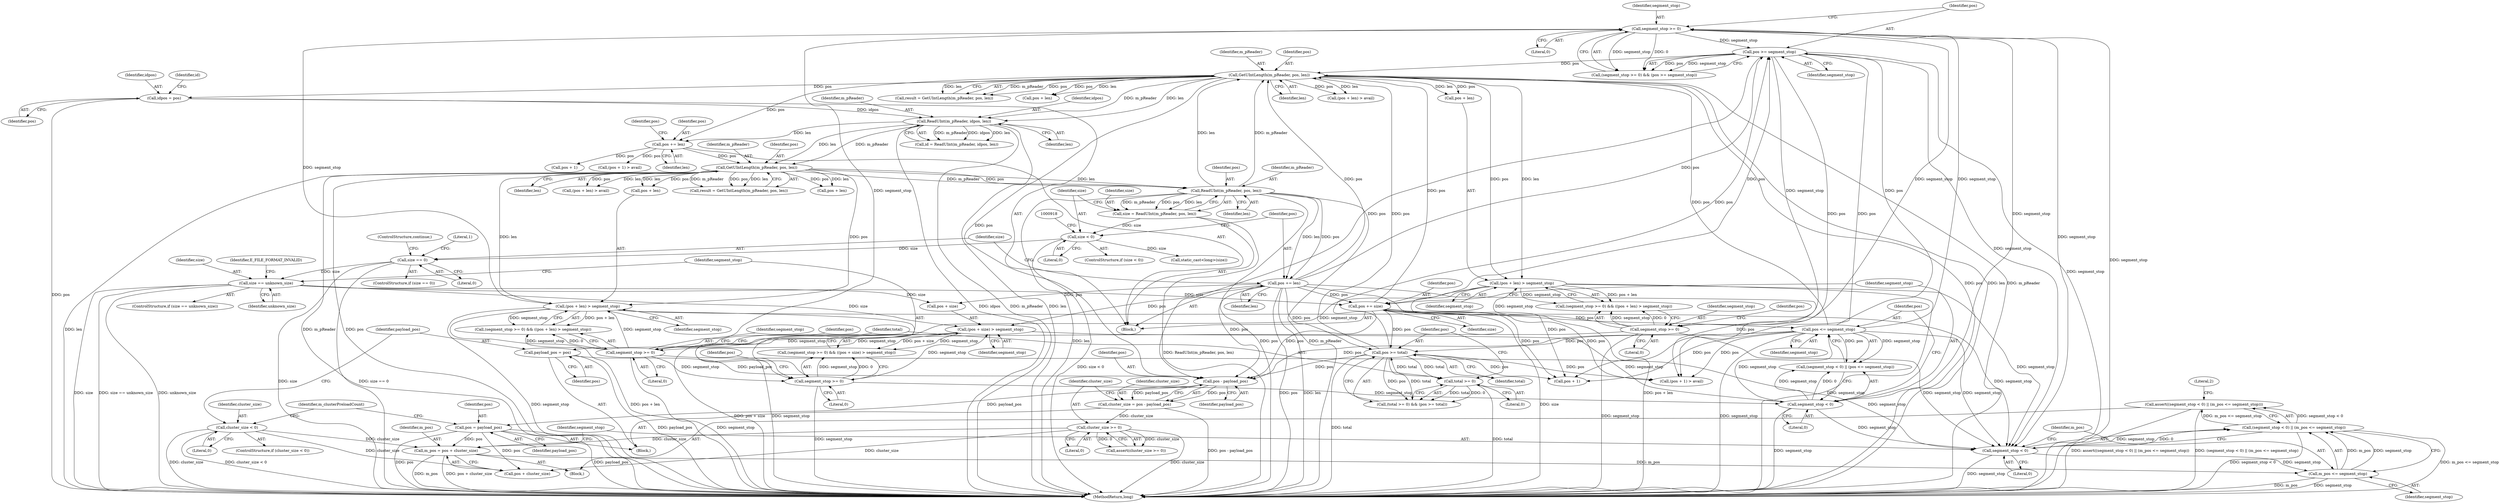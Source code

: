 digraph "0_Android_04839626ed859623901ebd3a5fd483982186b59d_26@API" {
"1001012" [label="(Call,assert((segment_stop < 0) || (m_pos <= segment_stop)))"];
"1001013" [label="(Call,(segment_stop < 0) || (m_pos <= segment_stop))"];
"1001014" [label="(Call,segment_stop < 0)"];
"1000749" [label="(Call,segment_stop >= 0)"];
"1000956" [label="(Call,pos <= segment_stop)"];
"1000948" [label="(Call,pos += size)"];
"1000931" [label="(Call,size == unknown_size)"];
"1000924" [label="(Call,size == 0)"];
"1000913" [label="(Call,size < 0)"];
"1000906" [label="(Call,size = ReadUInt(m_pReader, pos, len))"];
"1000908" [label="(Call,ReadUInt(m_pReader, pos, len))"];
"1000867" [label="(Call,GetUIntLength(m_pReader, pos, len))"];
"1000816" [label="(Call,ReadUInt(m_pReader, idpos, len))"];
"1000771" [label="(Call,GetUIntLength(m_pReader, pos, len))"];
"1000743" [label="(Call,pos >= total)"];
"1000920" [label="(Call,pos += len)"];
"1000740" [label="(Call,total >= 0)"];
"1000752" [label="(Call,pos >= segment_stop)"];
"1000810" [label="(Call,idpos = pos)"];
"1000850" [label="(Call,pos += len)"];
"1000953" [label="(Call,segment_stop < 0)"];
"1000938" [label="(Call,segment_stop >= 0)"];
"1000890" [label="(Call,(pos + len) > segment_stop)"];
"1000887" [label="(Call,segment_stop >= 0)"];
"1000791" [label="(Call,segment_stop >= 0)"];
"1000794" [label="(Call,(pos + len) > segment_stop)"];
"1000941" [label="(Call,(pos + size) > segment_stop)"];
"1001017" [label="(Call,m_pos <= segment_stop)"];
"1001007" [label="(Call,m_pos = pos + cluster_size)"];
"1000968" [label="(Call,pos = payload_pos)"];
"1000961" [label="(Call,pos - payload_pos)"];
"1000733" [label="(Call,payload_pos = pos)"];
"1000728" [label="(Call,cluster_size < 0)"];
"1000965" [label="(Call,cluster_size >= 0)"];
"1000959" [label="(Call,cluster_size = pos - payload_pos)"];
"1000939" [label="(Identifier,segment_stop)"];
"1000914" [label="(Identifier,size)"];
"1000811" [label="(Identifier,idpos)"];
"1000810" [label="(Call,idpos = pos)"];
"1000889" [label="(Literal,0)"];
"1000791" [label="(Call,segment_stop >= 0)"];
"1000932" [label="(Identifier,size)"];
"1000909" [label="(Identifier,m_pReader)"];
"1000818" [label="(Identifier,idpos)"];
"1000865" [label="(Call,result = GetUIntLength(m_pReader, pos, len))"];
"1001014" [label="(Call,segment_stop < 0)"];
"1000812" [label="(Identifier,pos)"];
"1000754" [label="(Identifier,segment_stop)"];
"1000959" [label="(Call,cluster_size = pos - payload_pos)"];
"1000967" [label="(Literal,0)"];
"1000886" [label="(Call,(segment_stop >= 0) && ((pos + len) > segment_stop))"];
"1000850" [label="(Call,pos += len)"];
"1000906" [label="(Call,size = ReadUInt(m_pReader, pos, len))"];
"1001017" [label="(Call,m_pos <= segment_stop)"];
"1000956" [label="(Call,pos <= segment_stop)"];
"1000794" [label="(Call,(pos + len) > segment_stop)"];
"1000962" [label="(Identifier,pos)"];
"1001016" [label="(Literal,0)"];
"1000751" [label="(Literal,0)"];
"1000927" [label="(ControlStructure,continue;)"];
"1001018" [label="(Identifier,m_pos)"];
"1000748" [label="(Call,(segment_stop >= 0) && (pos >= segment_stop))"];
"1000920" [label="(Call,pos += len)"];
"1000943" [label="(Identifier,pos)"];
"1000790" [label="(Call,(segment_stop >= 0) && ((pos + len) > segment_stop))"];
"1000867" [label="(Call,GetUIntLength(m_pReader, pos, len))"];
"1000938" [label="(Call,segment_stop >= 0)"];
"1000963" [label="(Identifier,payload_pos)"];
"1000868" [label="(Identifier,m_pReader)"];
"1000929" [label="(Literal,1)"];
"1000922" [label="(Identifier,len)"];
"1000952" [label="(Call,(segment_stop < 0) || (pos <= segment_stop))"];
"1001009" [label="(Call,pos + cluster_size)"];
"1000955" [label="(Literal,0)"];
"1000750" [label="(Identifier,segment_stop)"];
"1000948" [label="(Call,pos += size)"];
"1001007" [label="(Call,m_pos = pos + cluster_size)"];
"1000744" [label="(Identifier,pos)"];
"1000772" [label="(Identifier,m_pReader)"];
"1000729" [label="(Identifier,cluster_size)"];
"1001015" [label="(Identifier,segment_stop)"];
"1000891" [label="(Call,pos + len)"];
"1000945" [label="(Identifier,segment_stop)"];
"1000960" [label="(Identifier,cluster_size)"];
"1000774" [label="(Identifier,len)"];
"1001012" [label="(Call,assert((segment_stop < 0) || (m_pos <= segment_stop)))"];
"1000913" [label="(Call,size < 0)"];
"1000745" [label="(Identifier,total)"];
"1000899" [label="(Call,pos + len)"];
"1001008" [label="(Identifier,m_pos)"];
"1000798" [label="(Identifier,segment_stop)"];
"1000910" [label="(Identifier,pos)"];
"1000730" [label="(Literal,0)"];
"1000961" [label="(Call,pos - payload_pos)"];
"1000739" [label="(Call,(total >= 0) && (pos >= total))"];
"1000757" [label="(Call,(pos + 1) > avail)"];
"1000792" [label="(Identifier,segment_stop)"];
"1000171" [label="(Block,)"];
"1000727" [label="(ControlStructure,if (cluster_size < 0))"];
"1000802" [label="(Call,(pos + len) > avail)"];
"1000771" [label="(Call,GetUIntLength(m_pReader, pos, len))"];
"1000740" [label="(Call,total >= 0)"];
"1000735" [label="(Identifier,pos)"];
"1001022" [label="(MethodReturn,long)"];
"1000921" [label="(Identifier,pos)"];
"1000935" [label="(Identifier,E_FILE_FORMAT_INVALID)"];
"1000925" [label="(Identifier,size)"];
"1000856" [label="(Identifier,pos)"];
"1000957" [label="(Identifier,pos)"];
"1000737" [label="(Block,)"];
"1000870" [label="(Identifier,len)"];
"1000954" [label="(Identifier,segment_stop)"];
"1000793" [label="(Literal,0)"];
"1000966" [label="(Identifier,cluster_size)"];
"1000888" [label="(Identifier,segment_stop)"];
"1000973" [label="(Identifier,m_clusterPreloadCount)"];
"1000741" [label="(Identifier,total)"];
"1000898" [label="(Call,(pos + len) > avail)"];
"1000819" [label="(Identifier,len)"];
"1000937" [label="(Call,(segment_stop >= 0) && ((pos + size) > segment_stop))"];
"1000731" [label="(Block,)"];
"1000907" [label="(Identifier,size)"];
"1000758" [label="(Call,pos + 1)"];
"1000933" [label="(Identifier,unknown_size)"];
"1000968" [label="(Call,pos = payload_pos)"];
"1000964" [label="(Call,assert(cluster_size >= 0))"];
"1000931" [label="(Call,size == unknown_size)"];
"1000949" [label="(Identifier,pos)"];
"1000892" [label="(Identifier,pos)"];
"1000796" [label="(Identifier,pos)"];
"1000815" [label="(Identifier,id)"];
"1000852" [label="(Identifier,len)"];
"1000816" [label="(Call,ReadUInt(m_pReader, idpos, len))"];
"1000795" [label="(Call,pos + len)"];
"1000950" [label="(Identifier,size)"];
"1000965" [label="(Call,cluster_size >= 0)"];
"1000851" [label="(Identifier,pos)"];
"1000894" [label="(Identifier,segment_stop)"];
"1000912" [label="(ControlStructure,if (size < 0))"];
"1000869" [label="(Identifier,pos)"];
"1000855" [label="(Call,pos + 1)"];
"1000930" [label="(ControlStructure,if (size == unknown_size))"];
"1000923" [label="(ControlStructure,if (size == 0))"];
"1000752" [label="(Call,pos >= segment_stop)"];
"1000769" [label="(Call,result = GetUIntLength(m_pReader, pos, len))"];
"1000817" [label="(Identifier,m_pReader)"];
"1000749" [label="(Call,segment_stop >= 0)"];
"1000969" [label="(Identifier,pos)"];
"1000958" [label="(Identifier,segment_stop)"];
"1000803" [label="(Call,pos + len)"];
"1000733" [label="(Call,payload_pos = pos)"];
"1001021" [label="(Literal,2)"];
"1000953" [label="(Call,segment_stop < 0)"];
"1000911" [label="(Identifier,len)"];
"1000940" [label="(Literal,0)"];
"1000728" [label="(Call,cluster_size < 0)"];
"1000734" [label="(Identifier,payload_pos)"];
"1000942" [label="(Call,pos + size)"];
"1000814" [label="(Call,id = ReadUInt(m_pReader, idpos, len))"];
"1000917" [label="(Call,static_cast<long>(size))"];
"1000743" [label="(Call,pos >= total)"];
"1000753" [label="(Identifier,pos)"];
"1001019" [label="(Identifier,segment_stop)"];
"1000908" [label="(Call,ReadUInt(m_pReader, pos, len))"];
"1000970" [label="(Identifier,payload_pos)"];
"1000924" [label="(Call,size == 0)"];
"1000941" [label="(Call,(pos + size) > segment_stop)"];
"1001013" [label="(Call,(segment_stop < 0) || (m_pos <= segment_stop))"];
"1000915" [label="(Literal,0)"];
"1000773" [label="(Identifier,pos)"];
"1000890" [label="(Call,(pos + len) > segment_stop)"];
"1000926" [label="(Literal,0)"];
"1000742" [label="(Literal,0)"];
"1000887" [label="(Call,segment_stop >= 0)"];
"1000854" [label="(Call,(pos + 1) > avail)"];
"1001012" -> "1000171"  [label="AST: "];
"1001012" -> "1001013"  [label="CFG: "];
"1001013" -> "1001012"  [label="AST: "];
"1001021" -> "1001012"  [label="CFG: "];
"1001012" -> "1001022"  [label="DDG: assert((segment_stop < 0) || (m_pos <= segment_stop))"];
"1001012" -> "1001022"  [label="DDG: (segment_stop < 0) || (m_pos <= segment_stop)"];
"1001013" -> "1001012"  [label="DDG: segment_stop < 0"];
"1001013" -> "1001012"  [label="DDG: m_pos <= segment_stop"];
"1001013" -> "1001014"  [label="CFG: "];
"1001013" -> "1001017"  [label="CFG: "];
"1001014" -> "1001013"  [label="AST: "];
"1001017" -> "1001013"  [label="AST: "];
"1001013" -> "1001022"  [label="DDG: segment_stop < 0"];
"1001013" -> "1001022"  [label="DDG: m_pos <= segment_stop"];
"1001014" -> "1001013"  [label="DDG: segment_stop"];
"1001014" -> "1001013"  [label="DDG: 0"];
"1001017" -> "1001013"  [label="DDG: m_pos"];
"1001017" -> "1001013"  [label="DDG: segment_stop"];
"1001014" -> "1001016"  [label="CFG: "];
"1001015" -> "1001014"  [label="AST: "];
"1001016" -> "1001014"  [label="AST: "];
"1001018" -> "1001014"  [label="CFG: "];
"1001014" -> "1001022"  [label="DDG: segment_stop"];
"1000749" -> "1001014"  [label="DDG: segment_stop"];
"1000956" -> "1001014"  [label="DDG: segment_stop"];
"1000890" -> "1001014"  [label="DDG: segment_stop"];
"1000953" -> "1001014"  [label="DDG: segment_stop"];
"1000791" -> "1001014"  [label="DDG: segment_stop"];
"1000752" -> "1001014"  [label="DDG: segment_stop"];
"1000794" -> "1001014"  [label="DDG: segment_stop"];
"1000887" -> "1001014"  [label="DDG: segment_stop"];
"1001014" -> "1001017"  [label="DDG: segment_stop"];
"1000749" -> "1000748"  [label="AST: "];
"1000749" -> "1000751"  [label="CFG: "];
"1000750" -> "1000749"  [label="AST: "];
"1000751" -> "1000749"  [label="AST: "];
"1000753" -> "1000749"  [label="CFG: "];
"1000748" -> "1000749"  [label="CFG: "];
"1000749" -> "1001022"  [label="DDG: segment_stop"];
"1000749" -> "1000748"  [label="DDG: segment_stop"];
"1000749" -> "1000748"  [label="DDG: 0"];
"1000956" -> "1000749"  [label="DDG: segment_stop"];
"1000890" -> "1000749"  [label="DDG: segment_stop"];
"1000887" -> "1000749"  [label="DDG: segment_stop"];
"1000953" -> "1000749"  [label="DDG: segment_stop"];
"1000749" -> "1000752"  [label="DDG: segment_stop"];
"1000749" -> "1000791"  [label="DDG: segment_stop"];
"1000956" -> "1000952"  [label="AST: "];
"1000956" -> "1000958"  [label="CFG: "];
"1000957" -> "1000956"  [label="AST: "];
"1000958" -> "1000956"  [label="AST: "];
"1000952" -> "1000956"  [label="CFG: "];
"1000956" -> "1001022"  [label="DDG: segment_stop"];
"1000956" -> "1000743"  [label="DDG: pos"];
"1000956" -> "1000752"  [label="DDG: pos"];
"1000956" -> "1000757"  [label="DDG: pos"];
"1000956" -> "1000758"  [label="DDG: pos"];
"1000956" -> "1000771"  [label="DDG: pos"];
"1000956" -> "1000952"  [label="DDG: pos"];
"1000956" -> "1000952"  [label="DDG: segment_stop"];
"1000948" -> "1000956"  [label="DDG: pos"];
"1000953" -> "1000956"  [label="DDG: segment_stop"];
"1000956" -> "1000961"  [label="DDG: pos"];
"1000948" -> "1000737"  [label="AST: "];
"1000948" -> "1000950"  [label="CFG: "];
"1000949" -> "1000948"  [label="AST: "];
"1000950" -> "1000948"  [label="AST: "];
"1000954" -> "1000948"  [label="CFG: "];
"1000948" -> "1001022"  [label="DDG: size"];
"1000948" -> "1000743"  [label="DDG: pos"];
"1000948" -> "1000752"  [label="DDG: pos"];
"1000948" -> "1000757"  [label="DDG: pos"];
"1000948" -> "1000758"  [label="DDG: pos"];
"1000948" -> "1000771"  [label="DDG: pos"];
"1000931" -> "1000948"  [label="DDG: size"];
"1000920" -> "1000948"  [label="DDG: pos"];
"1000948" -> "1000961"  [label="DDG: pos"];
"1000931" -> "1000930"  [label="AST: "];
"1000931" -> "1000933"  [label="CFG: "];
"1000932" -> "1000931"  [label="AST: "];
"1000933" -> "1000931"  [label="AST: "];
"1000935" -> "1000931"  [label="CFG: "];
"1000939" -> "1000931"  [label="CFG: "];
"1000931" -> "1001022"  [label="DDG: unknown_size"];
"1000931" -> "1001022"  [label="DDG: size"];
"1000931" -> "1001022"  [label="DDG: size == unknown_size"];
"1000924" -> "1000931"  [label="DDG: size"];
"1000931" -> "1000941"  [label="DDG: size"];
"1000931" -> "1000942"  [label="DDG: size"];
"1000924" -> "1000923"  [label="AST: "];
"1000924" -> "1000926"  [label="CFG: "];
"1000925" -> "1000924"  [label="AST: "];
"1000926" -> "1000924"  [label="AST: "];
"1000927" -> "1000924"  [label="CFG: "];
"1000929" -> "1000924"  [label="CFG: "];
"1000924" -> "1001022"  [label="DDG: size"];
"1000924" -> "1001022"  [label="DDG: size == 0"];
"1000913" -> "1000924"  [label="DDG: size"];
"1000913" -> "1000912"  [label="AST: "];
"1000913" -> "1000915"  [label="CFG: "];
"1000914" -> "1000913"  [label="AST: "];
"1000915" -> "1000913"  [label="AST: "];
"1000918" -> "1000913"  [label="CFG: "];
"1000921" -> "1000913"  [label="CFG: "];
"1000913" -> "1001022"  [label="DDG: size < 0"];
"1000906" -> "1000913"  [label="DDG: size"];
"1000913" -> "1000917"  [label="DDG: size"];
"1000906" -> "1000737"  [label="AST: "];
"1000906" -> "1000908"  [label="CFG: "];
"1000907" -> "1000906"  [label="AST: "];
"1000908" -> "1000906"  [label="AST: "];
"1000914" -> "1000906"  [label="CFG: "];
"1000906" -> "1001022"  [label="DDG: ReadUInt(m_pReader, pos, len)"];
"1000908" -> "1000906"  [label="DDG: m_pReader"];
"1000908" -> "1000906"  [label="DDG: pos"];
"1000908" -> "1000906"  [label="DDG: len"];
"1000908" -> "1000911"  [label="CFG: "];
"1000909" -> "1000908"  [label="AST: "];
"1000910" -> "1000908"  [label="AST: "];
"1000911" -> "1000908"  [label="AST: "];
"1000908" -> "1001022"  [label="DDG: len"];
"1000908" -> "1001022"  [label="DDG: pos"];
"1000908" -> "1001022"  [label="DDG: m_pReader"];
"1000908" -> "1000771"  [label="DDG: m_pReader"];
"1000908" -> "1000771"  [label="DDG: len"];
"1000867" -> "1000908"  [label="DDG: m_pReader"];
"1000867" -> "1000908"  [label="DDG: pos"];
"1000867" -> "1000908"  [label="DDG: len"];
"1000908" -> "1000920"  [label="DDG: len"];
"1000908" -> "1000920"  [label="DDG: pos"];
"1000867" -> "1000865"  [label="AST: "];
"1000867" -> "1000870"  [label="CFG: "];
"1000868" -> "1000867"  [label="AST: "];
"1000869" -> "1000867"  [label="AST: "];
"1000870" -> "1000867"  [label="AST: "];
"1000865" -> "1000867"  [label="CFG: "];
"1000867" -> "1001022"  [label="DDG: len"];
"1000867" -> "1001022"  [label="DDG: m_pReader"];
"1000867" -> "1001022"  [label="DDG: pos"];
"1000867" -> "1000865"  [label="DDG: m_pReader"];
"1000867" -> "1000865"  [label="DDG: pos"];
"1000867" -> "1000865"  [label="DDG: len"];
"1000816" -> "1000867"  [label="DDG: m_pReader"];
"1000816" -> "1000867"  [label="DDG: len"];
"1000850" -> "1000867"  [label="DDG: pos"];
"1000867" -> "1000890"  [label="DDG: pos"];
"1000867" -> "1000890"  [label="DDG: len"];
"1000867" -> "1000891"  [label="DDG: pos"];
"1000867" -> "1000891"  [label="DDG: len"];
"1000867" -> "1000898"  [label="DDG: pos"];
"1000867" -> "1000898"  [label="DDG: len"];
"1000867" -> "1000899"  [label="DDG: pos"];
"1000867" -> "1000899"  [label="DDG: len"];
"1000816" -> "1000814"  [label="AST: "];
"1000816" -> "1000819"  [label="CFG: "];
"1000817" -> "1000816"  [label="AST: "];
"1000818" -> "1000816"  [label="AST: "];
"1000819" -> "1000816"  [label="AST: "];
"1000814" -> "1000816"  [label="CFG: "];
"1000816" -> "1001022"  [label="DDG: idpos"];
"1000816" -> "1001022"  [label="DDG: m_pReader"];
"1000816" -> "1001022"  [label="DDG: len"];
"1000816" -> "1000814"  [label="DDG: m_pReader"];
"1000816" -> "1000814"  [label="DDG: idpos"];
"1000816" -> "1000814"  [label="DDG: len"];
"1000771" -> "1000816"  [label="DDG: m_pReader"];
"1000771" -> "1000816"  [label="DDG: len"];
"1000810" -> "1000816"  [label="DDG: idpos"];
"1000816" -> "1000850"  [label="DDG: len"];
"1000771" -> "1000769"  [label="AST: "];
"1000771" -> "1000774"  [label="CFG: "];
"1000772" -> "1000771"  [label="AST: "];
"1000773" -> "1000771"  [label="AST: "];
"1000774" -> "1000771"  [label="AST: "];
"1000769" -> "1000771"  [label="CFG: "];
"1000771" -> "1001022"  [label="DDG: pos"];
"1000771" -> "1001022"  [label="DDG: len"];
"1000771" -> "1001022"  [label="DDG: m_pReader"];
"1000771" -> "1000769"  [label="DDG: m_pReader"];
"1000771" -> "1000769"  [label="DDG: pos"];
"1000771" -> "1000769"  [label="DDG: len"];
"1000743" -> "1000771"  [label="DDG: pos"];
"1000920" -> "1000771"  [label="DDG: pos"];
"1000752" -> "1000771"  [label="DDG: pos"];
"1000771" -> "1000794"  [label="DDG: pos"];
"1000771" -> "1000794"  [label="DDG: len"];
"1000771" -> "1000795"  [label="DDG: pos"];
"1000771" -> "1000795"  [label="DDG: len"];
"1000771" -> "1000802"  [label="DDG: pos"];
"1000771" -> "1000802"  [label="DDG: len"];
"1000771" -> "1000803"  [label="DDG: pos"];
"1000771" -> "1000803"  [label="DDG: len"];
"1000771" -> "1000810"  [label="DDG: pos"];
"1000771" -> "1000850"  [label="DDG: pos"];
"1000771" -> "1000961"  [label="DDG: pos"];
"1000743" -> "1000739"  [label="AST: "];
"1000743" -> "1000745"  [label="CFG: "];
"1000744" -> "1000743"  [label="AST: "];
"1000745" -> "1000743"  [label="AST: "];
"1000739" -> "1000743"  [label="CFG: "];
"1000743" -> "1001022"  [label="DDG: total"];
"1000743" -> "1000740"  [label="DDG: total"];
"1000743" -> "1000739"  [label="DDG: pos"];
"1000743" -> "1000739"  [label="DDG: total"];
"1000920" -> "1000743"  [label="DDG: pos"];
"1000740" -> "1000743"  [label="DDG: total"];
"1000743" -> "1000752"  [label="DDG: pos"];
"1000743" -> "1000757"  [label="DDG: pos"];
"1000743" -> "1000758"  [label="DDG: pos"];
"1000743" -> "1000961"  [label="DDG: pos"];
"1000920" -> "1000737"  [label="AST: "];
"1000920" -> "1000922"  [label="CFG: "];
"1000921" -> "1000920"  [label="AST: "];
"1000922" -> "1000920"  [label="AST: "];
"1000925" -> "1000920"  [label="CFG: "];
"1000920" -> "1001022"  [label="DDG: pos"];
"1000920" -> "1001022"  [label="DDG: len"];
"1000920" -> "1000752"  [label="DDG: pos"];
"1000920" -> "1000757"  [label="DDG: pos"];
"1000920" -> "1000758"  [label="DDG: pos"];
"1000920" -> "1000941"  [label="DDG: pos"];
"1000920" -> "1000942"  [label="DDG: pos"];
"1000920" -> "1000961"  [label="DDG: pos"];
"1000740" -> "1000739"  [label="AST: "];
"1000740" -> "1000742"  [label="CFG: "];
"1000741" -> "1000740"  [label="AST: "];
"1000742" -> "1000740"  [label="AST: "];
"1000744" -> "1000740"  [label="CFG: "];
"1000739" -> "1000740"  [label="CFG: "];
"1000740" -> "1001022"  [label="DDG: total"];
"1000740" -> "1000739"  [label="DDG: total"];
"1000740" -> "1000739"  [label="DDG: 0"];
"1000752" -> "1000748"  [label="AST: "];
"1000752" -> "1000754"  [label="CFG: "];
"1000753" -> "1000752"  [label="AST: "];
"1000754" -> "1000752"  [label="AST: "];
"1000748" -> "1000752"  [label="CFG: "];
"1000752" -> "1001022"  [label="DDG: segment_stop"];
"1000752" -> "1000748"  [label="DDG: pos"];
"1000752" -> "1000748"  [label="DDG: segment_stop"];
"1000752" -> "1000757"  [label="DDG: pos"];
"1000752" -> "1000758"  [label="DDG: pos"];
"1000752" -> "1000791"  [label="DDG: segment_stop"];
"1000752" -> "1000961"  [label="DDG: pos"];
"1000810" -> "1000737"  [label="AST: "];
"1000810" -> "1000812"  [label="CFG: "];
"1000811" -> "1000810"  [label="AST: "];
"1000812" -> "1000810"  [label="AST: "];
"1000815" -> "1000810"  [label="CFG: "];
"1000810" -> "1001022"  [label="DDG: pos"];
"1000850" -> "1000737"  [label="AST: "];
"1000850" -> "1000852"  [label="CFG: "];
"1000851" -> "1000850"  [label="AST: "];
"1000852" -> "1000850"  [label="AST: "];
"1000856" -> "1000850"  [label="CFG: "];
"1000850" -> "1000854"  [label="DDG: pos"];
"1000850" -> "1000855"  [label="DDG: pos"];
"1000953" -> "1000952"  [label="AST: "];
"1000953" -> "1000955"  [label="CFG: "];
"1000954" -> "1000953"  [label="AST: "];
"1000955" -> "1000953"  [label="AST: "];
"1000957" -> "1000953"  [label="CFG: "];
"1000952" -> "1000953"  [label="CFG: "];
"1000953" -> "1001022"  [label="DDG: segment_stop"];
"1000953" -> "1000952"  [label="DDG: segment_stop"];
"1000953" -> "1000952"  [label="DDG: 0"];
"1000938" -> "1000953"  [label="DDG: segment_stop"];
"1000941" -> "1000953"  [label="DDG: segment_stop"];
"1000938" -> "1000937"  [label="AST: "];
"1000938" -> "1000940"  [label="CFG: "];
"1000939" -> "1000938"  [label="AST: "];
"1000940" -> "1000938"  [label="AST: "];
"1000943" -> "1000938"  [label="CFG: "];
"1000937" -> "1000938"  [label="CFG: "];
"1000938" -> "1001022"  [label="DDG: segment_stop"];
"1000938" -> "1000937"  [label="DDG: segment_stop"];
"1000938" -> "1000937"  [label="DDG: 0"];
"1000890" -> "1000938"  [label="DDG: segment_stop"];
"1000887" -> "1000938"  [label="DDG: segment_stop"];
"1000938" -> "1000941"  [label="DDG: segment_stop"];
"1000890" -> "1000886"  [label="AST: "];
"1000890" -> "1000894"  [label="CFG: "];
"1000891" -> "1000890"  [label="AST: "];
"1000894" -> "1000890"  [label="AST: "];
"1000886" -> "1000890"  [label="CFG: "];
"1000890" -> "1001022"  [label="DDG: pos + len"];
"1000890" -> "1001022"  [label="DDG: segment_stop"];
"1000890" -> "1000886"  [label="DDG: pos + len"];
"1000890" -> "1000886"  [label="DDG: segment_stop"];
"1000887" -> "1000890"  [label="DDG: segment_stop"];
"1000887" -> "1000886"  [label="AST: "];
"1000887" -> "1000889"  [label="CFG: "];
"1000888" -> "1000887"  [label="AST: "];
"1000889" -> "1000887"  [label="AST: "];
"1000892" -> "1000887"  [label="CFG: "];
"1000886" -> "1000887"  [label="CFG: "];
"1000887" -> "1001022"  [label="DDG: segment_stop"];
"1000887" -> "1000886"  [label="DDG: segment_stop"];
"1000887" -> "1000886"  [label="DDG: 0"];
"1000791" -> "1000887"  [label="DDG: segment_stop"];
"1000794" -> "1000887"  [label="DDG: segment_stop"];
"1000791" -> "1000790"  [label="AST: "];
"1000791" -> "1000793"  [label="CFG: "];
"1000792" -> "1000791"  [label="AST: "];
"1000793" -> "1000791"  [label="AST: "];
"1000796" -> "1000791"  [label="CFG: "];
"1000790" -> "1000791"  [label="CFG: "];
"1000791" -> "1001022"  [label="DDG: segment_stop"];
"1000791" -> "1000790"  [label="DDG: segment_stop"];
"1000791" -> "1000790"  [label="DDG: 0"];
"1000791" -> "1000794"  [label="DDG: segment_stop"];
"1000794" -> "1000790"  [label="AST: "];
"1000794" -> "1000798"  [label="CFG: "];
"1000795" -> "1000794"  [label="AST: "];
"1000798" -> "1000794"  [label="AST: "];
"1000790" -> "1000794"  [label="CFG: "];
"1000794" -> "1001022"  [label="DDG: pos + len"];
"1000794" -> "1001022"  [label="DDG: segment_stop"];
"1000794" -> "1000790"  [label="DDG: pos + len"];
"1000794" -> "1000790"  [label="DDG: segment_stop"];
"1000941" -> "1000937"  [label="AST: "];
"1000941" -> "1000945"  [label="CFG: "];
"1000942" -> "1000941"  [label="AST: "];
"1000945" -> "1000941"  [label="AST: "];
"1000937" -> "1000941"  [label="CFG: "];
"1000941" -> "1001022"  [label="DDG: pos + size"];
"1000941" -> "1001022"  [label="DDG: segment_stop"];
"1000941" -> "1000937"  [label="DDG: pos + size"];
"1000941" -> "1000937"  [label="DDG: segment_stop"];
"1001017" -> "1001019"  [label="CFG: "];
"1001018" -> "1001017"  [label="AST: "];
"1001019" -> "1001017"  [label="AST: "];
"1001017" -> "1001022"  [label="DDG: m_pos"];
"1001017" -> "1001022"  [label="DDG: segment_stop"];
"1001007" -> "1001017"  [label="DDG: m_pos"];
"1001007" -> "1000171"  [label="AST: "];
"1001007" -> "1001009"  [label="CFG: "];
"1001008" -> "1001007"  [label="AST: "];
"1001009" -> "1001007"  [label="AST: "];
"1001015" -> "1001007"  [label="CFG: "];
"1001007" -> "1001022"  [label="DDG: m_pos"];
"1001007" -> "1001022"  [label="DDG: pos + cluster_size"];
"1000968" -> "1001007"  [label="DDG: pos"];
"1000728" -> "1001007"  [label="DDG: cluster_size"];
"1000965" -> "1001007"  [label="DDG: cluster_size"];
"1000968" -> "1000731"  [label="AST: "];
"1000968" -> "1000970"  [label="CFG: "];
"1000969" -> "1000968"  [label="AST: "];
"1000970" -> "1000968"  [label="AST: "];
"1000973" -> "1000968"  [label="CFG: "];
"1000968" -> "1001022"  [label="DDG: pos"];
"1000968" -> "1001022"  [label="DDG: payload_pos"];
"1000961" -> "1000968"  [label="DDG: payload_pos"];
"1000968" -> "1001009"  [label="DDG: pos"];
"1000961" -> "1000959"  [label="AST: "];
"1000961" -> "1000963"  [label="CFG: "];
"1000962" -> "1000961"  [label="AST: "];
"1000963" -> "1000961"  [label="AST: "];
"1000959" -> "1000961"  [label="CFG: "];
"1000961" -> "1000959"  [label="DDG: pos"];
"1000961" -> "1000959"  [label="DDG: payload_pos"];
"1000733" -> "1000961"  [label="DDG: payload_pos"];
"1000733" -> "1000731"  [label="AST: "];
"1000733" -> "1000735"  [label="CFG: "];
"1000734" -> "1000733"  [label="AST: "];
"1000735" -> "1000733"  [label="AST: "];
"1000741" -> "1000733"  [label="CFG: "];
"1000733" -> "1001022"  [label="DDG: payload_pos"];
"1000728" -> "1000727"  [label="AST: "];
"1000728" -> "1000730"  [label="CFG: "];
"1000729" -> "1000728"  [label="AST: "];
"1000730" -> "1000728"  [label="AST: "];
"1000734" -> "1000728"  [label="CFG: "];
"1000973" -> "1000728"  [label="CFG: "];
"1000728" -> "1001022"  [label="DDG: cluster_size"];
"1000728" -> "1001022"  [label="DDG: cluster_size < 0"];
"1000728" -> "1001009"  [label="DDG: cluster_size"];
"1000965" -> "1000964"  [label="AST: "];
"1000965" -> "1000967"  [label="CFG: "];
"1000966" -> "1000965"  [label="AST: "];
"1000967" -> "1000965"  [label="AST: "];
"1000964" -> "1000965"  [label="CFG: "];
"1000965" -> "1001022"  [label="DDG: cluster_size"];
"1000965" -> "1000964"  [label="DDG: cluster_size"];
"1000965" -> "1000964"  [label="DDG: 0"];
"1000959" -> "1000965"  [label="DDG: cluster_size"];
"1000965" -> "1001009"  [label="DDG: cluster_size"];
"1000959" -> "1000731"  [label="AST: "];
"1000960" -> "1000959"  [label="AST: "];
"1000966" -> "1000959"  [label="CFG: "];
"1000959" -> "1001022"  [label="DDG: pos - payload_pos"];
}
